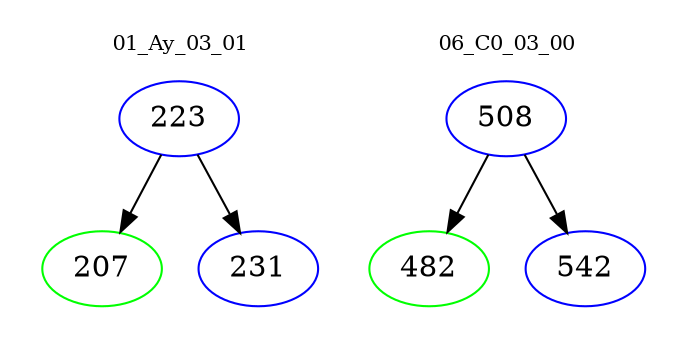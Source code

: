 digraph{
subgraph cluster_0 {
color = white
label = "01_Ay_03_01";
fontsize=10;
T0_223 [label="223", color="blue"]
T0_223 -> T0_207 [color="black"]
T0_207 [label="207", color="green"]
T0_223 -> T0_231 [color="black"]
T0_231 [label="231", color="blue"]
}
subgraph cluster_1 {
color = white
label = "06_C0_03_00";
fontsize=10;
T1_508 [label="508", color="blue"]
T1_508 -> T1_482 [color="black"]
T1_482 [label="482", color="green"]
T1_508 -> T1_542 [color="black"]
T1_542 [label="542", color="blue"]
}
}
